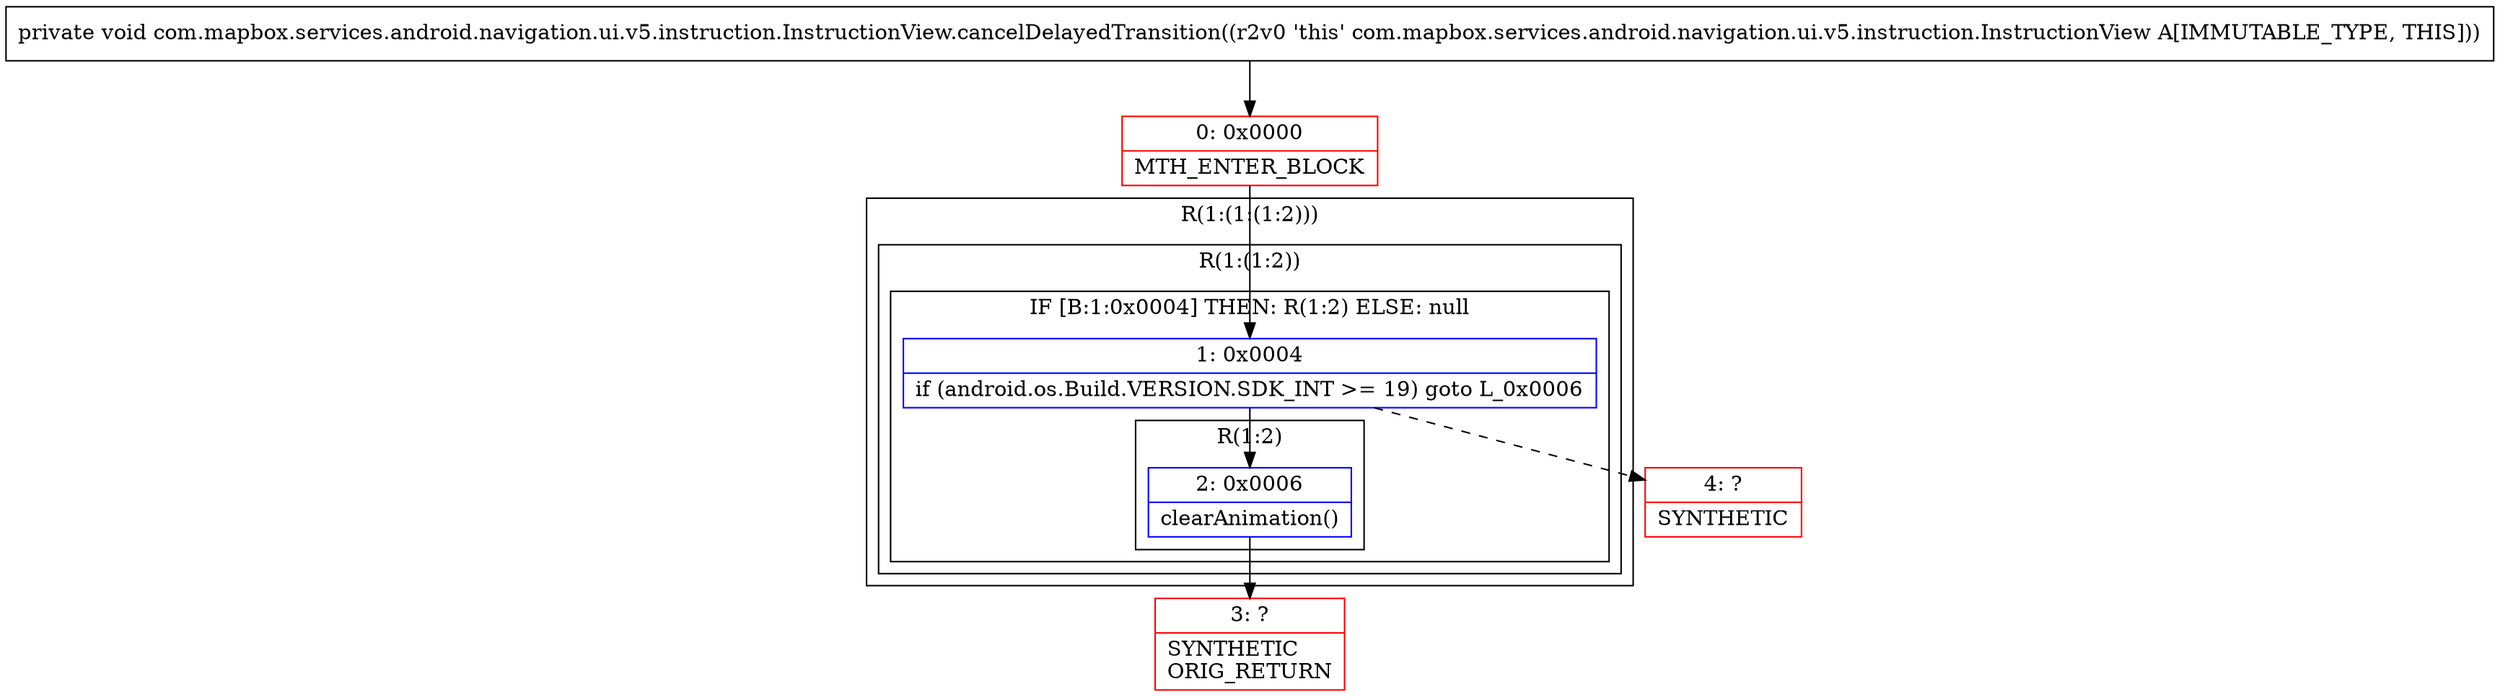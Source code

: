 digraph "CFG forcom.mapbox.services.android.navigation.ui.v5.instruction.InstructionView.cancelDelayedTransition()V" {
subgraph cluster_Region_1036404485 {
label = "R(1:(1:(1:2)))";
node [shape=record,color=blue];
subgraph cluster_Region_1371622196 {
label = "R(1:(1:2))";
node [shape=record,color=blue];
subgraph cluster_IfRegion_1098660441 {
label = "IF [B:1:0x0004] THEN: R(1:2) ELSE: null";
node [shape=record,color=blue];
Node_1 [shape=record,label="{1\:\ 0x0004|if (android.os.Build.VERSION.SDK_INT \>= 19) goto L_0x0006\l}"];
subgraph cluster_Region_679737039 {
label = "R(1:2)";
node [shape=record,color=blue];
Node_2 [shape=record,label="{2\:\ 0x0006|clearAnimation()\l}"];
}
}
}
}
Node_0 [shape=record,color=red,label="{0\:\ 0x0000|MTH_ENTER_BLOCK\l}"];
Node_3 [shape=record,color=red,label="{3\:\ ?|SYNTHETIC\lORIG_RETURN\l}"];
Node_4 [shape=record,color=red,label="{4\:\ ?|SYNTHETIC\l}"];
MethodNode[shape=record,label="{private void com.mapbox.services.android.navigation.ui.v5.instruction.InstructionView.cancelDelayedTransition((r2v0 'this' com.mapbox.services.android.navigation.ui.v5.instruction.InstructionView A[IMMUTABLE_TYPE, THIS])) }"];
MethodNode -> Node_0;
Node_1 -> Node_2;
Node_1 -> Node_4[style=dashed];
Node_2 -> Node_3;
Node_0 -> Node_1;
}


